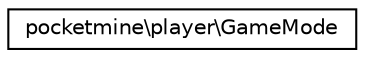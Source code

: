 digraph "Graphical Class Hierarchy"
{
 // INTERACTIVE_SVG=YES
 // LATEX_PDF_SIZE
  edge [fontname="Helvetica",fontsize="10",labelfontname="Helvetica",labelfontsize="10"];
  node [fontname="Helvetica",fontsize="10",shape=record];
  rankdir="LR";
  Node0 [label="pocketmine\\player\\GameMode",height=0.2,width=0.4,color="black", fillcolor="white", style="filled",URL="$d1/d27/classpocketmine_1_1player_1_1_game_mode.html",tooltip=" "];
}
